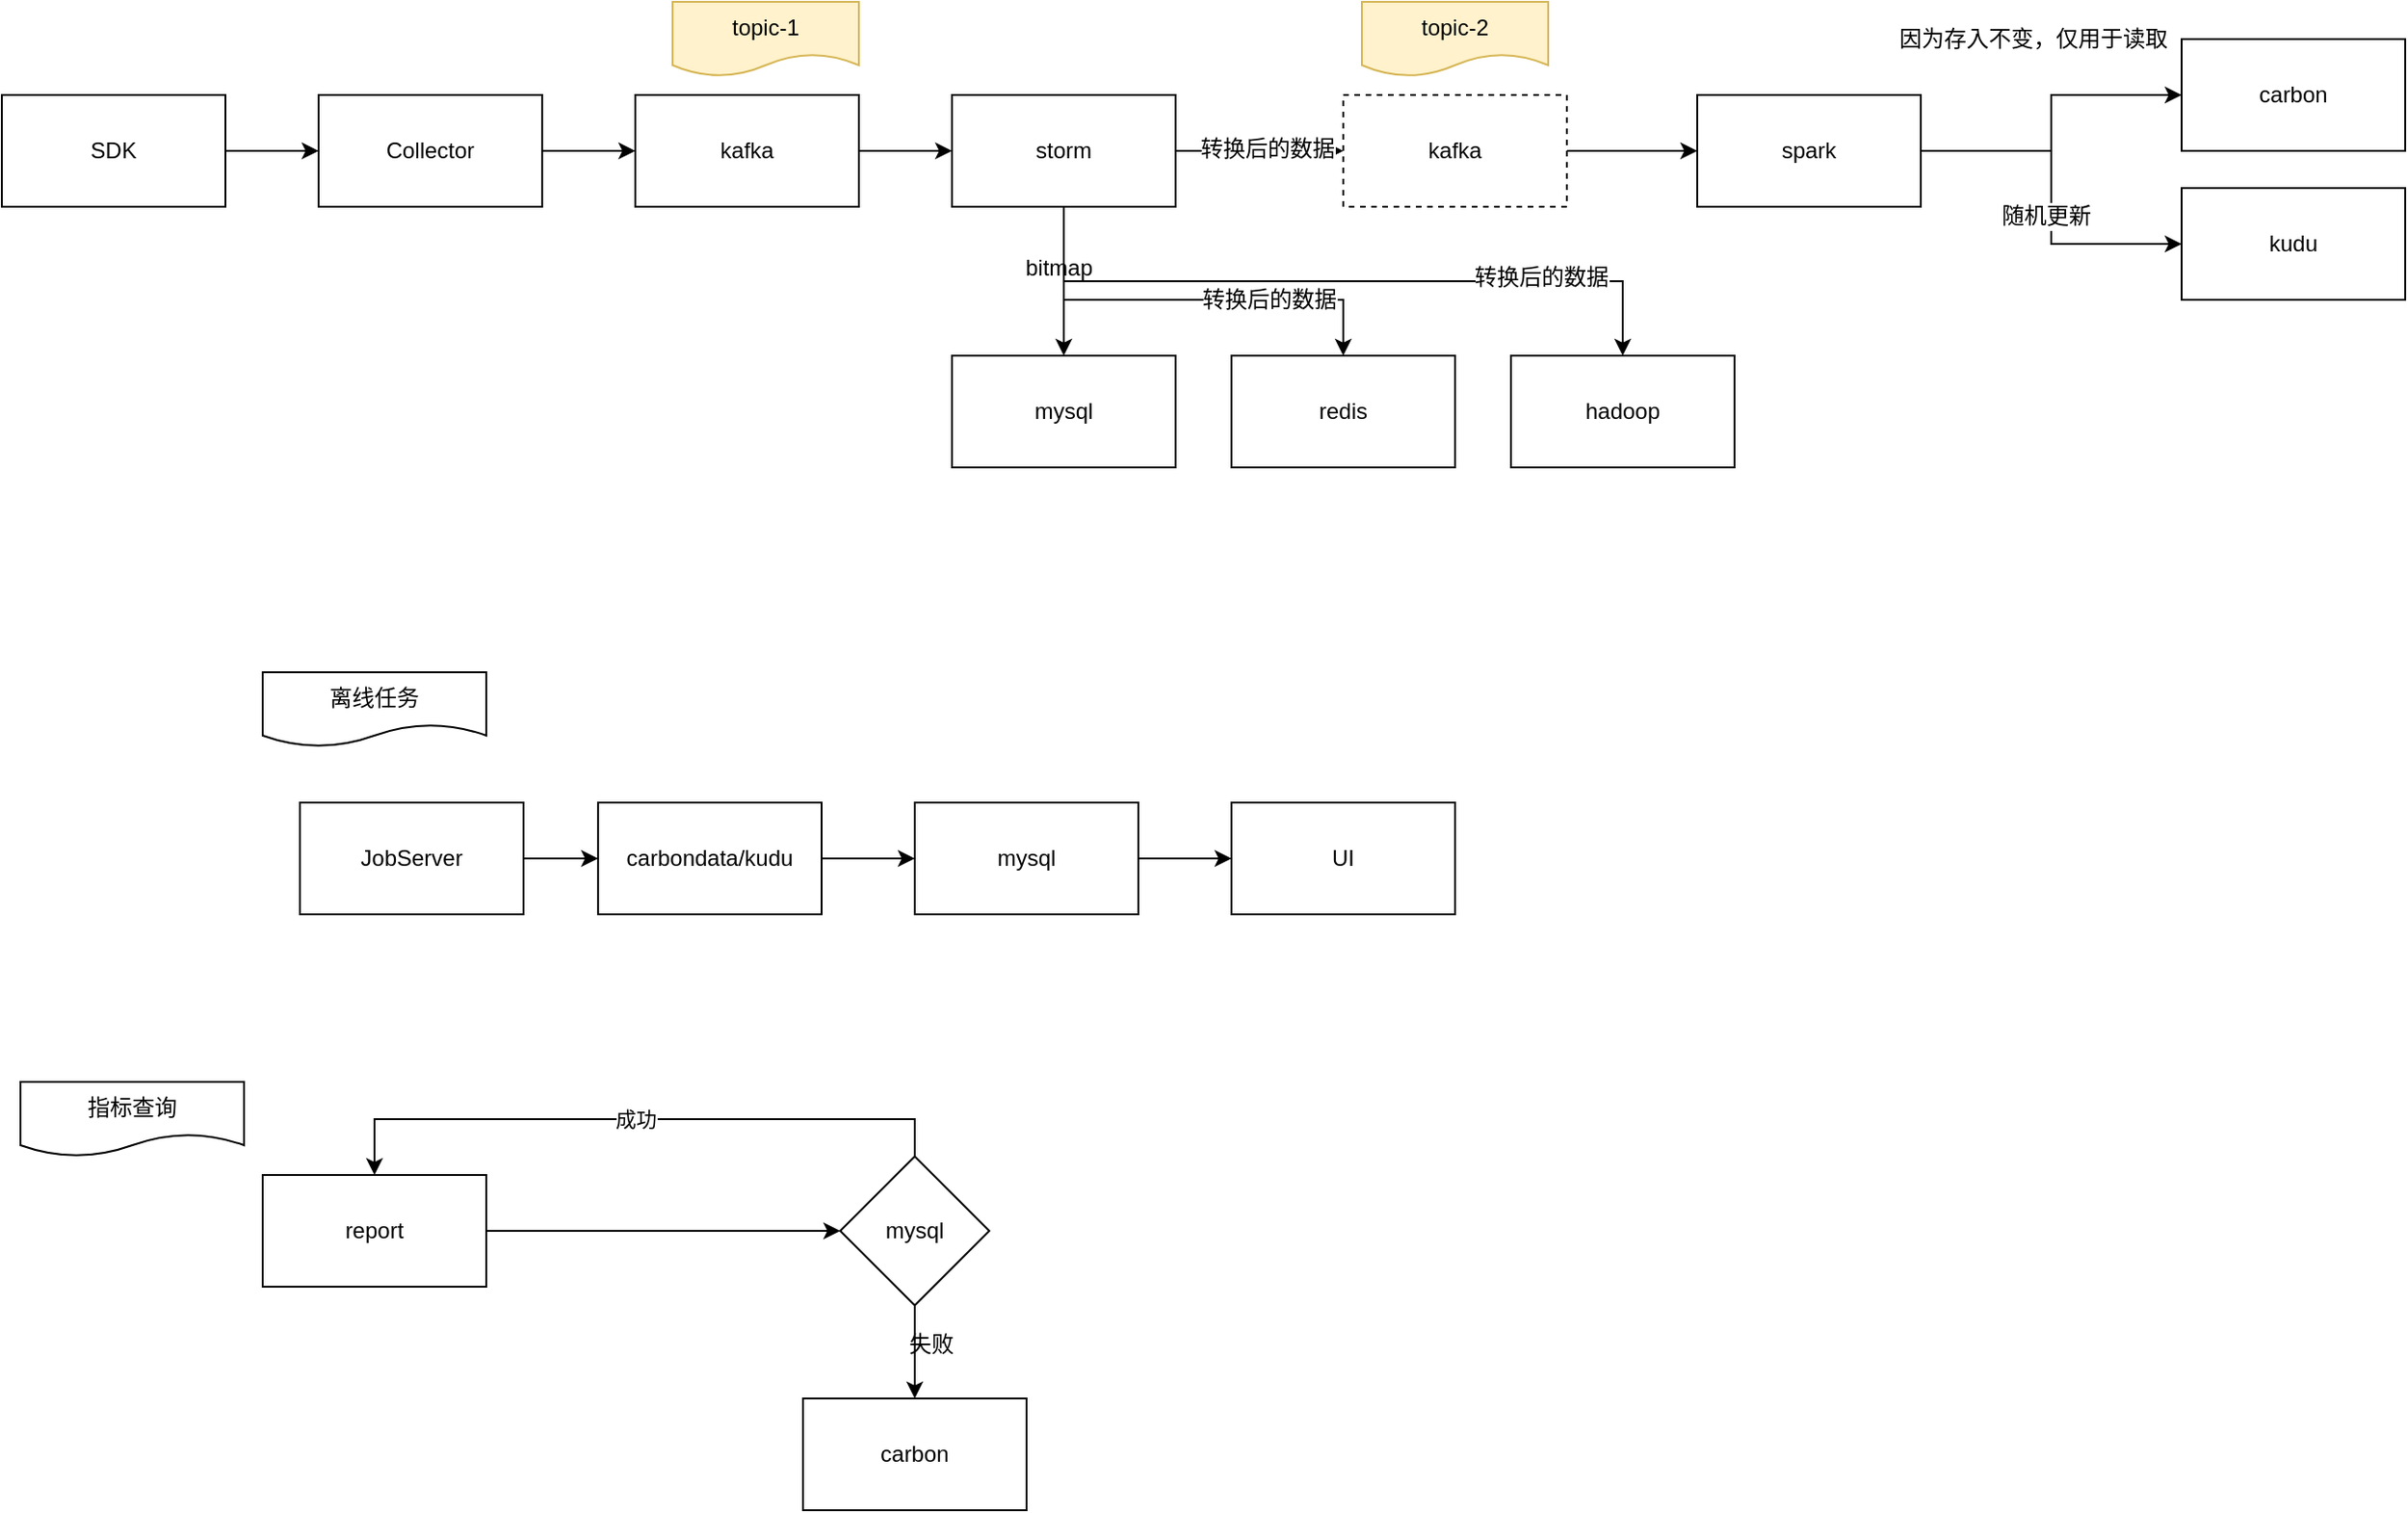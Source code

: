 <mxfile version="10.5.9" type="github"><diagram id="JJzPoOaJo9glF6RB43W-" name="Page-1"><mxGraphModel dx="1985" dy="652" grid="1" gridSize="10" guides="1" tooltips="1" connect="1" arrows="1" fold="1" page="1" pageScale="1" pageWidth="827" pageHeight="1169" math="0" shadow="0"><root><mxCell id="0"/><mxCell id="1" parent="0"/><mxCell id="-ZVchvUeTNmQOg57YFdY-2" value="" style="edgeStyle=orthogonalEdgeStyle;rounded=0;orthogonalLoop=1;jettySize=auto;html=1;" edge="1" parent="1" source="M0A0r94msIlCVgCCuZFl-1" target="-ZVchvUeTNmQOg57YFdY-1"><mxGeometry relative="1" as="geometry"/></mxCell><mxCell id="M0A0r94msIlCVgCCuZFl-1" value="&lt;span lang=&quot;EN-US&quot;&gt;Collector&lt;/span&gt;" style="rounded=0;whiteSpace=wrap;html=1;" parent="1" vertex="1"><mxGeometry x="60" y="100" width="120" height="60" as="geometry"/></mxCell><mxCell id="-ZVchvUeTNmQOg57YFdY-4" value="" style="edgeStyle=orthogonalEdgeStyle;rounded=0;orthogonalLoop=1;jettySize=auto;html=1;" edge="1" parent="1" source="-ZVchvUeTNmQOg57YFdY-1" target="-ZVchvUeTNmQOg57YFdY-3"><mxGeometry relative="1" as="geometry"/></mxCell><mxCell id="-ZVchvUeTNmQOg57YFdY-1" value="kafka" style="rounded=0;whiteSpace=wrap;html=1;" vertex="1" parent="1"><mxGeometry x="230" y="100" width="120" height="60" as="geometry"/></mxCell><mxCell id="-ZVchvUeTNmQOg57YFdY-6" value="" style="edgeStyle=orthogonalEdgeStyle;rounded=0;orthogonalLoop=1;jettySize=auto;html=1;" edge="1" parent="1" source="-ZVchvUeTNmQOg57YFdY-3" target="-ZVchvUeTNmQOg57YFdY-5"><mxGeometry relative="1" as="geometry"/></mxCell><mxCell id="-ZVchvUeTNmQOg57YFdY-19" value="转换后的数据" style="text;html=1;resizable=0;points=[];align=center;verticalAlign=middle;labelBackgroundColor=#ffffff;" vertex="1" connectable="0" parent="-ZVchvUeTNmQOg57YFdY-6"><mxGeometry x="0.075" y="1" relative="1" as="geometry"><mxPoint as="offset"/></mxGeometry></mxCell><mxCell id="-ZVchvUeTNmQOg57YFdY-10" value="" style="edgeStyle=orthogonalEdgeStyle;rounded=0;orthogonalLoop=1;jettySize=auto;html=1;" edge="1" parent="1" source="-ZVchvUeTNmQOg57YFdY-3" target="-ZVchvUeTNmQOg57YFdY-9"><mxGeometry relative="1" as="geometry"/></mxCell><mxCell id="-ZVchvUeTNmQOg57YFdY-11" value="bitmap" style="text;html=1;resizable=0;points=[];align=center;verticalAlign=middle;labelBackgroundColor=#ffffff;" vertex="1" connectable="0" parent="-ZVchvUeTNmQOg57YFdY-10"><mxGeometry x="-0.175" y="-3" relative="1" as="geometry"><mxPoint as="offset"/></mxGeometry></mxCell><mxCell id="-ZVchvUeTNmQOg57YFdY-13" style="edgeStyle=orthogonalEdgeStyle;rounded=0;orthogonalLoop=1;jettySize=auto;html=1;exitX=0.5;exitY=1;exitDx=0;exitDy=0;" edge="1" parent="1" source="-ZVchvUeTNmQOg57YFdY-3" target="-ZVchvUeTNmQOg57YFdY-12"><mxGeometry relative="1" as="geometry"><Array as="points"><mxPoint x="460" y="210"/><mxPoint x="610" y="210"/></Array></mxGeometry></mxCell><mxCell id="-ZVchvUeTNmQOg57YFdY-16" style="edgeStyle=orthogonalEdgeStyle;rounded=0;orthogonalLoop=1;jettySize=auto;html=1;exitX=0.5;exitY=1;exitDx=0;exitDy=0;entryX=0.5;entryY=0;entryDx=0;entryDy=0;" edge="1" parent="1" source="-ZVchvUeTNmQOg57YFdY-3" target="-ZVchvUeTNmQOg57YFdY-15"><mxGeometry relative="1" as="geometry"/></mxCell><mxCell id="-ZVchvUeTNmQOg57YFdY-17" value="转换后的数据" style="text;html=1;resizable=0;points=[];align=center;verticalAlign=middle;labelBackgroundColor=#ffffff;" vertex="1" connectable="0" parent="-ZVchvUeTNmQOg57YFdY-16"><mxGeometry x="0.558" y="2" relative="1" as="geometry"><mxPoint as="offset"/></mxGeometry></mxCell><mxCell id="-ZVchvUeTNmQOg57YFdY-18" value="转换后的数据" style="text;html=1;resizable=0;points=[];align=center;verticalAlign=middle;labelBackgroundColor=#ffffff;" vertex="1" connectable="0" parent="-ZVchvUeTNmQOg57YFdY-16"><mxGeometry x="-0.237" y="4" relative="1" as="geometry"><mxPoint x="5" y="14" as="offset"/></mxGeometry></mxCell><mxCell id="-ZVchvUeTNmQOg57YFdY-3" value="storm" style="rounded=0;whiteSpace=wrap;html=1;" vertex="1" parent="1"><mxGeometry x="400" y="100" width="120" height="60" as="geometry"/></mxCell><mxCell id="-ZVchvUeTNmQOg57YFdY-9" value="mysql" style="rounded=0;whiteSpace=wrap;html=1;" vertex="1" parent="1"><mxGeometry x="400" y="240" width="120" height="60" as="geometry"/></mxCell><mxCell id="-ZVchvUeTNmQOg57YFdY-8" value="" style="edgeStyle=orthogonalEdgeStyle;rounded=0;orthogonalLoop=1;jettySize=auto;html=1;" edge="1" parent="1" source="-ZVchvUeTNmQOg57YFdY-5" target="-ZVchvUeTNmQOg57YFdY-7"><mxGeometry relative="1" as="geometry"/></mxCell><mxCell id="-ZVchvUeTNmQOg57YFdY-5" value="kafka" style="rounded=0;whiteSpace=wrap;html=1;dashed=1;" vertex="1" parent="1"><mxGeometry x="610" y="100" width="120" height="60" as="geometry"/></mxCell><mxCell id="-ZVchvUeTNmQOg57YFdY-21" value="" style="edgeStyle=orthogonalEdgeStyle;rounded=0;orthogonalLoop=1;jettySize=auto;html=1;" edge="1" parent="1" source="-ZVchvUeTNmQOg57YFdY-7" target="-ZVchvUeTNmQOg57YFdY-20"><mxGeometry relative="1" as="geometry"/></mxCell><mxCell id="-ZVchvUeTNmQOg57YFdY-24" value="因为存入不变，仅用于读取" style="text;html=1;resizable=0;points=[];align=center;verticalAlign=middle;labelBackgroundColor=#ffffff;" vertex="1" connectable="0" parent="-ZVchvUeTNmQOg57YFdY-21"><mxGeometry x="0.377" relative="1" as="geometry"><mxPoint x="-27" y="-30" as="offset"/></mxGeometry></mxCell><mxCell id="-ZVchvUeTNmQOg57YFdY-23" style="edgeStyle=orthogonalEdgeStyle;rounded=0;orthogonalLoop=1;jettySize=auto;html=1;exitX=1;exitY=0.5;exitDx=0;exitDy=0;entryX=0;entryY=0.5;entryDx=0;entryDy=0;" edge="1" parent="1" source="-ZVchvUeTNmQOg57YFdY-7" target="-ZVchvUeTNmQOg57YFdY-22"><mxGeometry relative="1" as="geometry"/></mxCell><mxCell id="-ZVchvUeTNmQOg57YFdY-25" value="随机更新" style="text;html=1;resizable=0;points=[];align=center;verticalAlign=middle;labelBackgroundColor=#ffffff;" vertex="1" connectable="0" parent="-ZVchvUeTNmQOg57YFdY-23"><mxGeometry x="0.105" y="-3" relative="1" as="geometry"><mxPoint as="offset"/></mxGeometry></mxCell><mxCell id="-ZVchvUeTNmQOg57YFdY-7" value="spark" style="rounded=0;whiteSpace=wrap;html=1;" vertex="1" parent="1"><mxGeometry x="800" y="100" width="120" height="60" as="geometry"/></mxCell><mxCell id="-ZVchvUeTNmQOg57YFdY-20" value="carbon" style="rounded=0;whiteSpace=wrap;html=1;" vertex="1" parent="1"><mxGeometry x="1060" y="70" width="120" height="60" as="geometry"/></mxCell><mxCell id="-ZVchvUeTNmQOg57YFdY-12" value="redis&lt;br&gt;" style="rounded=0;whiteSpace=wrap;html=1;" vertex="1" parent="1"><mxGeometry x="550" y="240" width="120" height="60" as="geometry"/></mxCell><mxCell id="-ZVchvUeTNmQOg57YFdY-14" value="topic-1" style="shape=document;whiteSpace=wrap;html=1;boundedLbl=1;fillColor=#fff2cc;strokeColor=#d6b656;" vertex="1" parent="1"><mxGeometry x="250" y="50" width="100" height="40" as="geometry"/></mxCell><mxCell id="-ZVchvUeTNmQOg57YFdY-15" value="hadoop&lt;br&gt;" style="rounded=0;whiteSpace=wrap;html=1;" vertex="1" parent="1"><mxGeometry x="700" y="240" width="120" height="60" as="geometry"/></mxCell><mxCell id="-ZVchvUeTNmQOg57YFdY-22" value="kudu" style="rounded=0;whiteSpace=wrap;html=1;" vertex="1" parent="1"><mxGeometry x="1060" y="150" width="120" height="60" as="geometry"/></mxCell><mxCell id="-ZVchvUeTNmQOg57YFdY-28" value="" style="edgeStyle=orthogonalEdgeStyle;rounded=0;orthogonalLoop=1;jettySize=auto;html=1;entryX=0;entryY=0.5;entryDx=0;entryDy=0;" edge="1" parent="1" source="-ZVchvUeTNmQOg57YFdY-26" target="M0A0r94msIlCVgCCuZFl-1"><mxGeometry relative="1" as="geometry"><mxPoint x="10" y="130" as="targetPoint"/></mxGeometry></mxCell><mxCell id="-ZVchvUeTNmQOg57YFdY-26" value="SDK" style="rounded=0;whiteSpace=wrap;html=1;" vertex="1" parent="1"><mxGeometry x="-110" y="100" width="120" height="60" as="geometry"/></mxCell><mxCell id="-ZVchvUeTNmQOg57YFdY-29" value="topic-2" style="shape=document;whiteSpace=wrap;html=1;boundedLbl=1;fillColor=#fff2cc;strokeColor=#d6b656;" vertex="1" parent="1"><mxGeometry x="620" y="50" width="100" height="40" as="geometry"/></mxCell><mxCell id="-ZVchvUeTNmQOg57YFdY-32" value="" style="edgeStyle=orthogonalEdgeStyle;rounded=0;orthogonalLoop=1;jettySize=auto;html=1;entryX=0;entryY=0.5;entryDx=0;entryDy=0;" edge="1" parent="1" source="-ZVchvUeTNmQOg57YFdY-30" target="-ZVchvUeTNmQOg57YFdY-35"><mxGeometry relative="1" as="geometry"/></mxCell><mxCell id="-ZVchvUeTNmQOg57YFdY-30" value="JobServer" style="rounded=0;whiteSpace=wrap;html=1;" vertex="1" parent="1"><mxGeometry x="50" y="480" width="120" height="60" as="geometry"/></mxCell><mxCell id="-ZVchvUeTNmQOg57YFdY-34" value="" style="edgeStyle=orthogonalEdgeStyle;rounded=0;orthogonalLoop=1;jettySize=auto;html=1;" edge="1" parent="1" source="-ZVchvUeTNmQOg57YFdY-31" target="-ZVchvUeTNmQOg57YFdY-33"><mxGeometry relative="1" as="geometry"/></mxCell><mxCell id="-ZVchvUeTNmQOg57YFdY-31" value="mysql" style="rounded=0;whiteSpace=wrap;html=1;" vertex="1" parent="1"><mxGeometry x="380" y="480" width="120" height="60" as="geometry"/></mxCell><mxCell id="-ZVchvUeTNmQOg57YFdY-33" value="UI" style="rounded=0;whiteSpace=wrap;html=1;" vertex="1" parent="1"><mxGeometry x="550" y="480" width="120" height="60" as="geometry"/></mxCell><mxCell id="-ZVchvUeTNmQOg57YFdY-37" value="" style="edgeStyle=orthogonalEdgeStyle;rounded=0;orthogonalLoop=1;jettySize=auto;html=1;" edge="1" parent="1" source="-ZVchvUeTNmQOg57YFdY-35" target="-ZVchvUeTNmQOg57YFdY-31"><mxGeometry relative="1" as="geometry"/></mxCell><mxCell id="-ZVchvUeTNmQOg57YFdY-35" value="carbondata/kudu" style="rounded=0;whiteSpace=wrap;html=1;" vertex="1" parent="1"><mxGeometry x="210" y="480" width="120" height="60" as="geometry"/></mxCell><mxCell id="-ZVchvUeTNmQOg57YFdY-38" value="离线任务" style="shape=document;whiteSpace=wrap;html=1;boundedLbl=1;" vertex="1" parent="1"><mxGeometry x="30" y="410" width="120" height="40" as="geometry"/></mxCell><mxCell id="-ZVchvUeTNmQOg57YFdY-39" value="指标查询" style="shape=document;whiteSpace=wrap;html=1;boundedLbl=1;" vertex="1" parent="1"><mxGeometry x="-100" y="630" width="120" height="40" as="geometry"/></mxCell><mxCell id="-ZVchvUeTNmQOg57YFdY-42" value="" style="edgeStyle=orthogonalEdgeStyle;rounded=0;orthogonalLoop=1;jettySize=auto;html=1;" edge="1" parent="1" source="-ZVchvUeTNmQOg57YFdY-40"><mxGeometry relative="1" as="geometry"><mxPoint x="340" y="710" as="targetPoint"/></mxGeometry></mxCell><mxCell id="-ZVchvUeTNmQOg57YFdY-40" value="report" style="rounded=0;whiteSpace=wrap;html=1;" vertex="1" parent="1"><mxGeometry x="30" y="680" width="120" height="60" as="geometry"/></mxCell><mxCell id="-ZVchvUeTNmQOg57YFdY-43" value="carbon" style="rounded=0;whiteSpace=wrap;html=1;" vertex="1" parent="1"><mxGeometry x="320" y="800" width="120" height="60" as="geometry"/></mxCell><mxCell id="-ZVchvUeTNmQOg57YFdY-48" value="" style="edgeStyle=orthogonalEdgeStyle;rounded=0;orthogonalLoop=1;jettySize=auto;html=1;" edge="1" parent="1" source="-ZVchvUeTNmQOg57YFdY-45" target="-ZVchvUeTNmQOg57YFdY-43"><mxGeometry relative="1" as="geometry"/></mxCell><mxCell id="-ZVchvUeTNmQOg57YFdY-49" value="成功" style="edgeStyle=orthogonalEdgeStyle;rounded=0;orthogonalLoop=1;jettySize=auto;html=1;entryX=0.5;entryY=0;entryDx=0;entryDy=0;exitX=0.5;exitY=0;exitDx=0;exitDy=0;" edge="1" parent="1" source="-ZVchvUeTNmQOg57YFdY-45" target="-ZVchvUeTNmQOg57YFdY-40"><mxGeometry relative="1" as="geometry"/></mxCell><mxCell id="-ZVchvUeTNmQOg57YFdY-45" value="mysql" style="rhombus;whiteSpace=wrap;html=1;" vertex="1" parent="1"><mxGeometry x="340" y="670" width="80" height="80" as="geometry"/></mxCell><mxCell id="-ZVchvUeTNmQOg57YFdY-50" value="失败&lt;br&gt;&lt;br&gt;" style="text;html=1;resizable=0;points=[];autosize=1;align=left;verticalAlign=top;spacingTop=-4;" vertex="1" parent="1"><mxGeometry x="375" y="761" width="40" height="30" as="geometry"/></mxCell></root></mxGraphModel></diagram></mxfile>